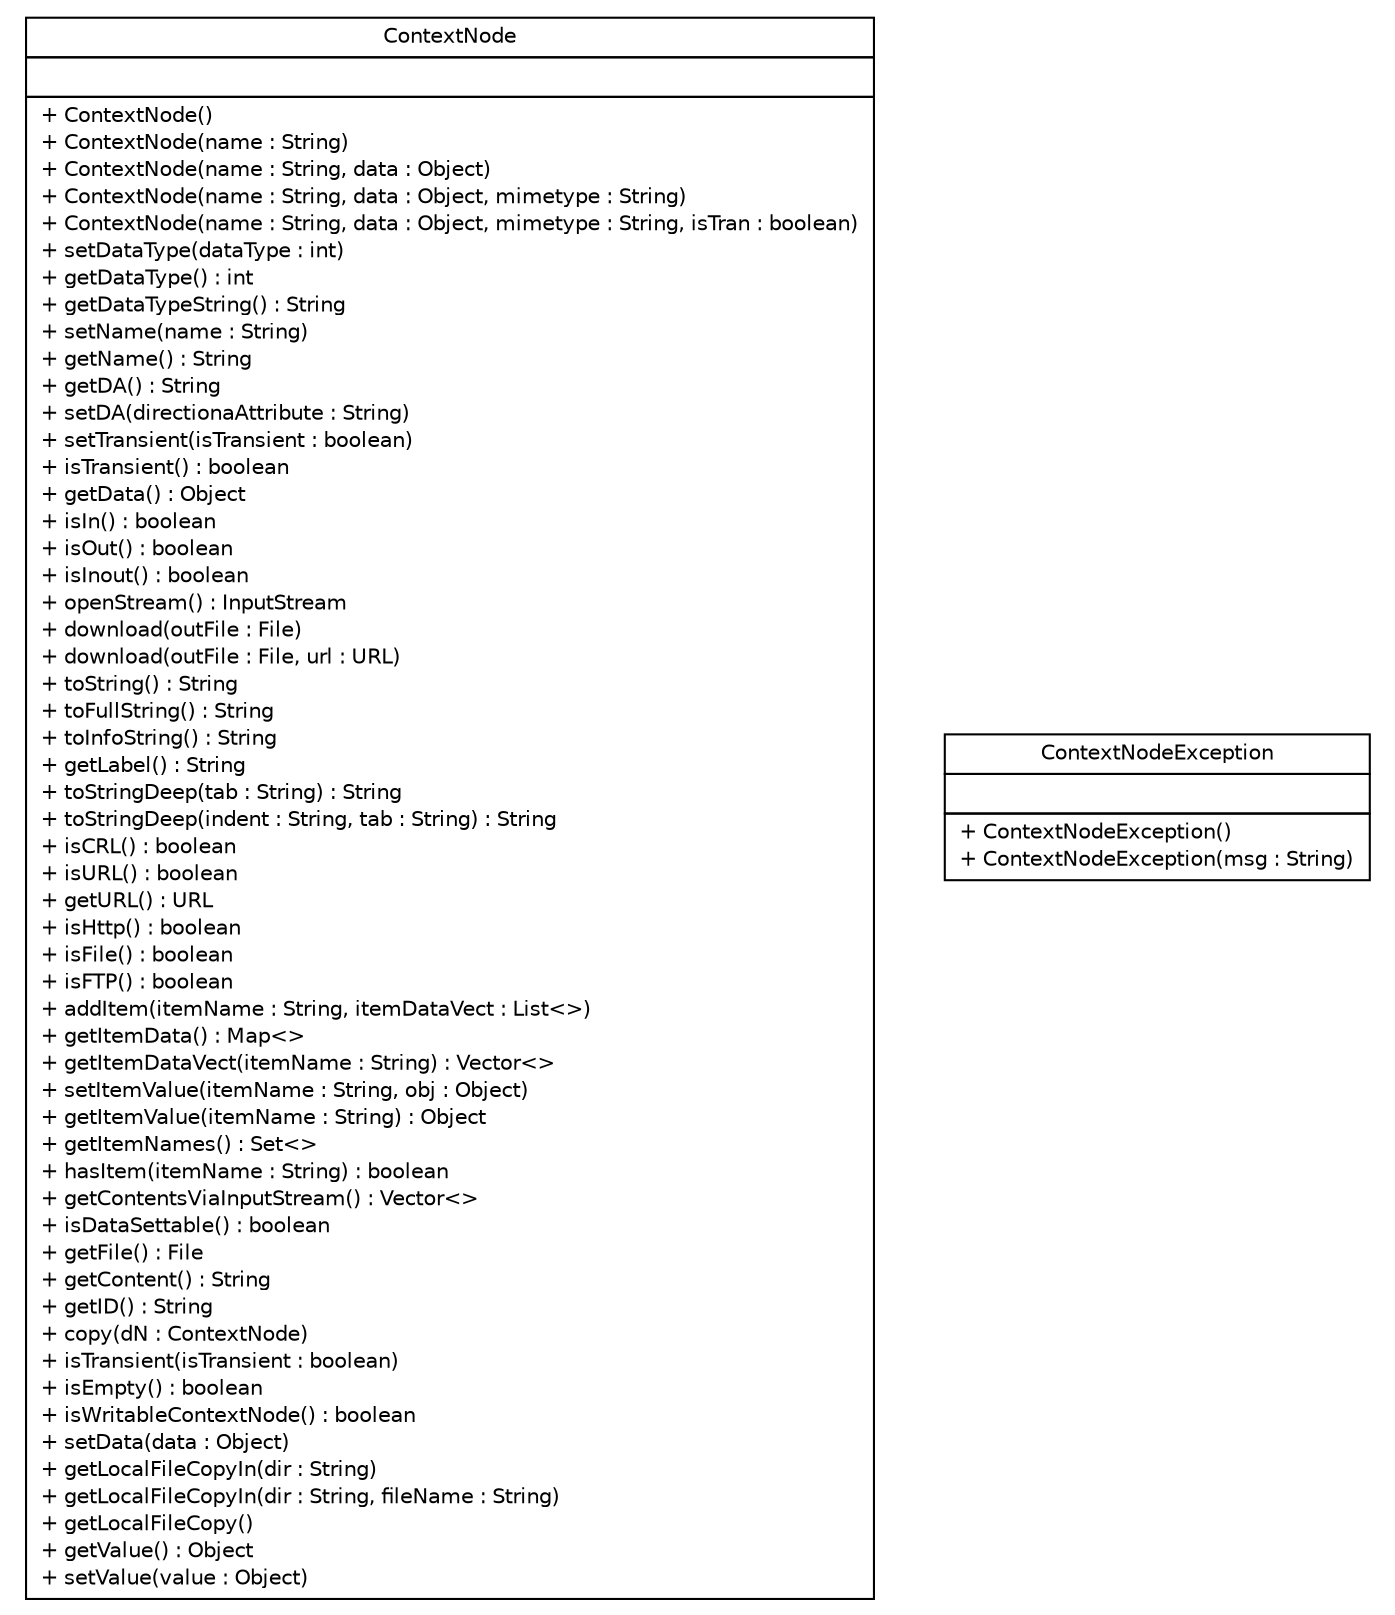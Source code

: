 #!/usr/local/bin/dot
#
# Class diagram 
# Generated by UMLGraph version R5_6 (http://www.umlgraph.org/)
#

digraph G {
	edge [fontname="Helvetica",fontsize=10,labelfontname="Helvetica",labelfontsize=10];
	node [fontname="Helvetica",fontsize=10,shape=plaintext];
	nodesep=0.25;
	ranksep=0.5;
	// sorcer.core.context.node.ContextNode
	c7089 [label=<<table title="sorcer.core.context.node.ContextNode" border="0" cellborder="1" cellspacing="0" cellpadding="2" port="p" href="./ContextNode.html">
		<tr><td><table border="0" cellspacing="0" cellpadding="1">
<tr><td align="center" balign="center"> ContextNode </td></tr>
		</table></td></tr>
		<tr><td><table border="0" cellspacing="0" cellpadding="1">
<tr><td align="left" balign="left">  </td></tr>
		</table></td></tr>
		<tr><td><table border="0" cellspacing="0" cellpadding="1">
<tr><td align="left" balign="left"> + ContextNode() </td></tr>
<tr><td align="left" balign="left"> + ContextNode(name : String) </td></tr>
<tr><td align="left" balign="left"> + ContextNode(name : String, data : Object) </td></tr>
<tr><td align="left" balign="left"> + ContextNode(name : String, data : Object, mimetype : String) </td></tr>
<tr><td align="left" balign="left"> + ContextNode(name : String, data : Object, mimetype : String, isTran : boolean) </td></tr>
<tr><td align="left" balign="left"> + setDataType(dataType : int) </td></tr>
<tr><td align="left" balign="left"> + getDataType() : int </td></tr>
<tr><td align="left" balign="left"> + getDataTypeString() : String </td></tr>
<tr><td align="left" balign="left"> + setName(name : String) </td></tr>
<tr><td align="left" balign="left"> + getName() : String </td></tr>
<tr><td align="left" balign="left"> + getDA() : String </td></tr>
<tr><td align="left" balign="left"> + setDA(directionaAttribute : String) </td></tr>
<tr><td align="left" balign="left"> + setTransient(isTransient : boolean) </td></tr>
<tr><td align="left" balign="left"> + isTransient() : boolean </td></tr>
<tr><td align="left" balign="left"> + getData() : Object </td></tr>
<tr><td align="left" balign="left"> + isIn() : boolean </td></tr>
<tr><td align="left" balign="left"> + isOut() : boolean </td></tr>
<tr><td align="left" balign="left"> + isInout() : boolean </td></tr>
<tr><td align="left" balign="left"> + openStream() : InputStream </td></tr>
<tr><td align="left" balign="left"> + download(outFile : File) </td></tr>
<tr><td align="left" balign="left"> + download(outFile : File, url : URL) </td></tr>
<tr><td align="left" balign="left"> + toString() : String </td></tr>
<tr><td align="left" balign="left"> + toFullString() : String </td></tr>
<tr><td align="left" balign="left"> + toInfoString() : String </td></tr>
<tr><td align="left" balign="left"> + getLabel() : String </td></tr>
<tr><td align="left" balign="left"> + toStringDeep(tab : String) : String </td></tr>
<tr><td align="left" balign="left"> + toStringDeep(indent : String, tab : String) : String </td></tr>
<tr><td align="left" balign="left"> + isCRL() : boolean </td></tr>
<tr><td align="left" balign="left"> + isURL() : boolean </td></tr>
<tr><td align="left" balign="left"> + getURL() : URL </td></tr>
<tr><td align="left" balign="left"> + isHttp() : boolean </td></tr>
<tr><td align="left" balign="left"> + isFile() : boolean </td></tr>
<tr><td align="left" balign="left"> + isFTP() : boolean </td></tr>
<tr><td align="left" balign="left"> + addItem(itemName : String, itemDataVect : List&lt;&gt;) </td></tr>
<tr><td align="left" balign="left"> + getItemData() : Map&lt;&gt; </td></tr>
<tr><td align="left" balign="left"> + getItemDataVect(itemName : String) : Vector&lt;&gt; </td></tr>
<tr><td align="left" balign="left"> + setItemValue(itemName : String, obj : Object) </td></tr>
<tr><td align="left" balign="left"> + getItemValue(itemName : String) : Object </td></tr>
<tr><td align="left" balign="left"> + getItemNames() : Set&lt;&gt; </td></tr>
<tr><td align="left" balign="left"> + hasItem(itemName : String) : boolean </td></tr>
<tr><td align="left" balign="left"> + getContentsViaInputStream() : Vector&lt;&gt; </td></tr>
<tr><td align="left" balign="left"> + isDataSettable() : boolean </td></tr>
<tr><td align="left" balign="left"> + getFile() : File </td></tr>
<tr><td align="left" balign="left"> + getContent() : String </td></tr>
<tr><td align="left" balign="left"> + getID() : String </td></tr>
<tr><td align="left" balign="left"> + copy(dN : ContextNode) </td></tr>
<tr><td align="left" balign="left"> + isTransient(isTransient : boolean) </td></tr>
<tr><td align="left" balign="left"> + isEmpty() : boolean </td></tr>
<tr><td align="left" balign="left"> + isWritableContextNode() : boolean </td></tr>
<tr><td align="left" balign="left"> + setData(data : Object) </td></tr>
<tr><td align="left" balign="left"> + getLocalFileCopyIn(dir : String) </td></tr>
<tr><td align="left" balign="left"> + getLocalFileCopyIn(dir : String, fileName : String) </td></tr>
<tr><td align="left" balign="left"> + getLocalFileCopy() </td></tr>
<tr><td align="left" balign="left"> + getValue() : Object </td></tr>
<tr><td align="left" balign="left"> + setValue(value : Object) </td></tr>
		</table></td></tr>
		</table>>, URL="./ContextNode.html", fontname="Helvetica", fontcolor="black", fontsize=10.0];
	// sorcer.core.context.node.ContextNodeException
	c7090 [label=<<table title="sorcer.core.context.node.ContextNodeException" border="0" cellborder="1" cellspacing="0" cellpadding="2" port="p" href="./ContextNodeException.html">
		<tr><td><table border="0" cellspacing="0" cellpadding="1">
<tr><td align="center" balign="center"> ContextNodeException </td></tr>
		</table></td></tr>
		<tr><td><table border="0" cellspacing="0" cellpadding="1">
<tr><td align="left" balign="left">  </td></tr>
		</table></td></tr>
		<tr><td><table border="0" cellspacing="0" cellpadding="1">
<tr><td align="left" balign="left"> + ContextNodeException() </td></tr>
<tr><td align="left" balign="left"> + ContextNodeException(msg : String) </td></tr>
		</table></td></tr>
		</table>>, URL="./ContextNodeException.html", fontname="Helvetica", fontcolor="black", fontsize=10.0];
}

